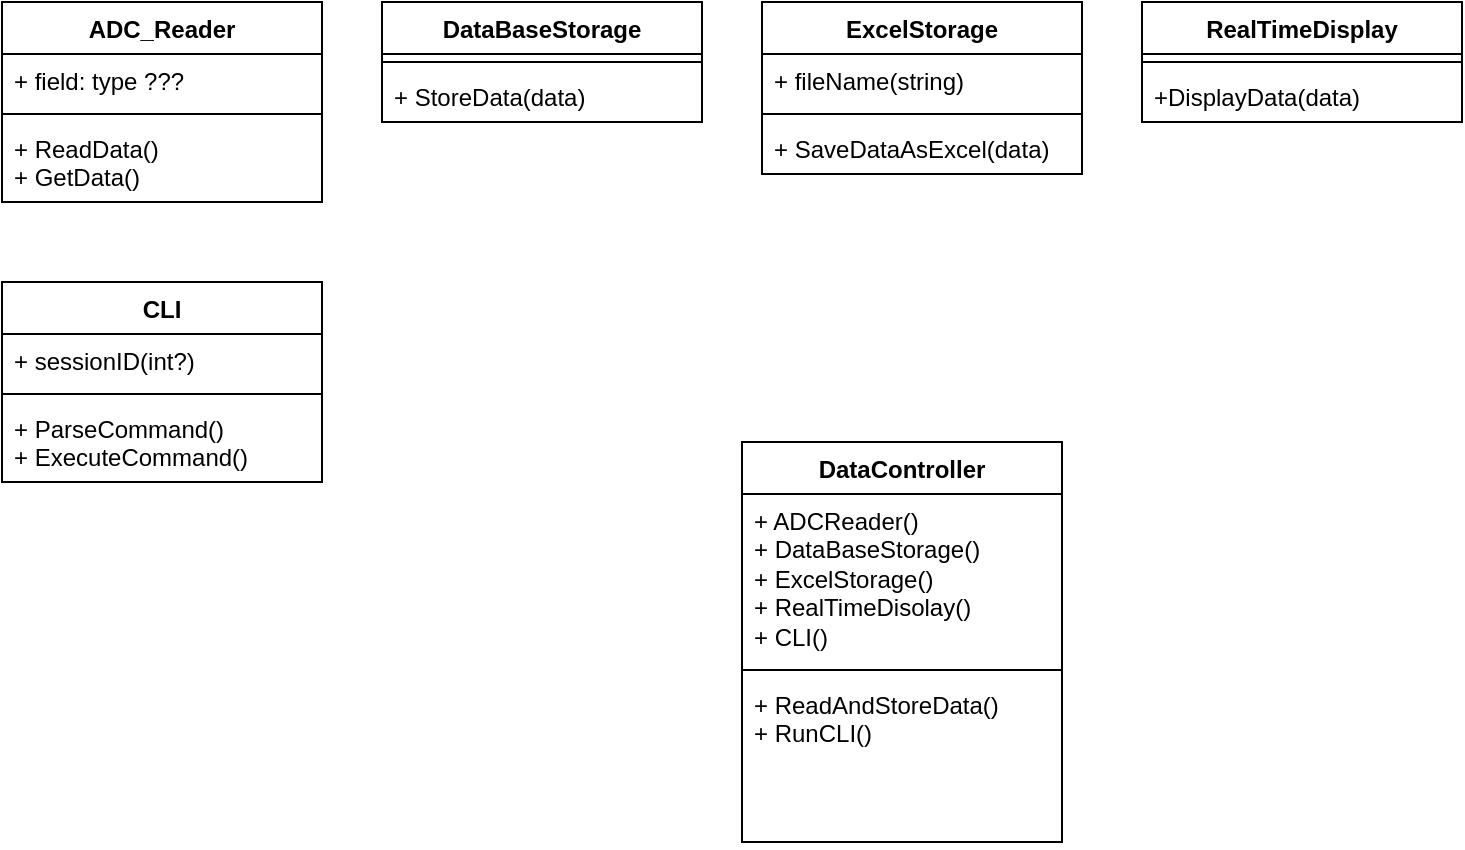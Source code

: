 <mxfile version="21.1.5" type="github">
  <diagram name="Page-1" id="5d7acffa-a066-3a61-03fe-96351882024d">
    <mxGraphModel dx="1050" dy="581" grid="1" gridSize="10" guides="1" tooltips="1" connect="1" arrows="1" fold="1" page="1" pageScale="1" pageWidth="1100" pageHeight="850" background="#ffffff" math="0" shadow="0">
      <root>
        <mxCell id="0" />
        <mxCell id="1" parent="0" />
        <mxCell id="0Bw3tqqXBbQO88dQJ8SM-34" value="ADC_Reader" style="swimlane;fontStyle=1;align=center;verticalAlign=top;childLayout=stackLayout;horizontal=1;startSize=26;horizontalStack=0;resizeParent=1;resizeParentMax=0;resizeLast=0;collapsible=1;marginBottom=0;whiteSpace=wrap;html=1;" vertex="1" parent="1">
          <mxGeometry x="90" y="260" width="160" height="100" as="geometry" />
        </mxCell>
        <mxCell id="0Bw3tqqXBbQO88dQJ8SM-35" value="+ field: type ???" style="text;strokeColor=none;fillColor=none;align=left;verticalAlign=top;spacingLeft=4;spacingRight=4;overflow=hidden;rotatable=0;points=[[0,0.5],[1,0.5]];portConstraint=eastwest;whiteSpace=wrap;html=1;" vertex="1" parent="0Bw3tqqXBbQO88dQJ8SM-34">
          <mxGeometry y="26" width="160" height="26" as="geometry" />
        </mxCell>
        <mxCell id="0Bw3tqqXBbQO88dQJ8SM-36" value="" style="line;strokeWidth=1;fillColor=none;align=left;verticalAlign=middle;spacingTop=-1;spacingLeft=3;spacingRight=3;rotatable=0;labelPosition=right;points=[];portConstraint=eastwest;strokeColor=inherit;" vertex="1" parent="0Bw3tqqXBbQO88dQJ8SM-34">
          <mxGeometry y="52" width="160" height="8" as="geometry" />
        </mxCell>
        <mxCell id="0Bw3tqqXBbQO88dQJ8SM-37" value="+ ReadData()&lt;br&gt;+ GetData()" style="text;strokeColor=none;fillColor=none;align=left;verticalAlign=top;spacingLeft=4;spacingRight=4;overflow=hidden;rotatable=0;points=[[0,0.5],[1,0.5]];portConstraint=eastwest;whiteSpace=wrap;html=1;" vertex="1" parent="0Bw3tqqXBbQO88dQJ8SM-34">
          <mxGeometry y="60" width="160" height="40" as="geometry" />
        </mxCell>
        <mxCell id="0Bw3tqqXBbQO88dQJ8SM-38" value="DataBaseStorage" style="swimlane;fontStyle=1;align=center;verticalAlign=top;childLayout=stackLayout;horizontal=1;startSize=26;horizontalStack=0;resizeParent=1;resizeParentMax=0;resizeLast=0;collapsible=1;marginBottom=0;whiteSpace=wrap;html=1;" vertex="1" parent="1">
          <mxGeometry x="280" y="260" width="160" height="60" as="geometry" />
        </mxCell>
        <mxCell id="0Bw3tqqXBbQO88dQJ8SM-40" value="" style="line;strokeWidth=1;fillColor=none;align=left;verticalAlign=middle;spacingTop=-1;spacingLeft=3;spacingRight=3;rotatable=0;labelPosition=right;points=[];portConstraint=eastwest;strokeColor=inherit;" vertex="1" parent="0Bw3tqqXBbQO88dQJ8SM-38">
          <mxGeometry y="26" width="160" height="8" as="geometry" />
        </mxCell>
        <mxCell id="0Bw3tqqXBbQO88dQJ8SM-41" value="+ StoreData(data)" style="text;strokeColor=none;fillColor=none;align=left;verticalAlign=top;spacingLeft=4;spacingRight=4;overflow=hidden;rotatable=0;points=[[0,0.5],[1,0.5]];portConstraint=eastwest;whiteSpace=wrap;html=1;" vertex="1" parent="0Bw3tqqXBbQO88dQJ8SM-38">
          <mxGeometry y="34" width="160" height="26" as="geometry" />
        </mxCell>
        <mxCell id="0Bw3tqqXBbQO88dQJ8SM-42" value="ExcelStorage" style="swimlane;fontStyle=1;align=center;verticalAlign=top;childLayout=stackLayout;horizontal=1;startSize=26;horizontalStack=0;resizeParent=1;resizeParentMax=0;resizeLast=0;collapsible=1;marginBottom=0;whiteSpace=wrap;html=1;" vertex="1" parent="1">
          <mxGeometry x="470" y="260" width="160" height="86" as="geometry" />
        </mxCell>
        <mxCell id="0Bw3tqqXBbQO88dQJ8SM-43" value="+ fileName(string)" style="text;strokeColor=none;fillColor=none;align=left;verticalAlign=top;spacingLeft=4;spacingRight=4;overflow=hidden;rotatable=0;points=[[0,0.5],[1,0.5]];portConstraint=eastwest;whiteSpace=wrap;html=1;" vertex="1" parent="0Bw3tqqXBbQO88dQJ8SM-42">
          <mxGeometry y="26" width="160" height="26" as="geometry" />
        </mxCell>
        <mxCell id="0Bw3tqqXBbQO88dQJ8SM-44" value="" style="line;strokeWidth=1;fillColor=none;align=left;verticalAlign=middle;spacingTop=-1;spacingLeft=3;spacingRight=3;rotatable=0;labelPosition=right;points=[];portConstraint=eastwest;strokeColor=inherit;" vertex="1" parent="0Bw3tqqXBbQO88dQJ8SM-42">
          <mxGeometry y="52" width="160" height="8" as="geometry" />
        </mxCell>
        <mxCell id="0Bw3tqqXBbQO88dQJ8SM-45" value="+ SaveDataAsExcel(data)" style="text;strokeColor=none;fillColor=none;align=left;verticalAlign=top;spacingLeft=4;spacingRight=4;overflow=hidden;rotatable=0;points=[[0,0.5],[1,0.5]];portConstraint=eastwest;whiteSpace=wrap;html=1;" vertex="1" parent="0Bw3tqqXBbQO88dQJ8SM-42">
          <mxGeometry y="60" width="160" height="26" as="geometry" />
        </mxCell>
        <mxCell id="0Bw3tqqXBbQO88dQJ8SM-46" value="RealTimeDisplay" style="swimlane;fontStyle=1;align=center;verticalAlign=top;childLayout=stackLayout;horizontal=1;startSize=26;horizontalStack=0;resizeParent=1;resizeParentMax=0;resizeLast=0;collapsible=1;marginBottom=0;whiteSpace=wrap;html=1;" vertex="1" parent="1">
          <mxGeometry x="660" y="260" width="160" height="60" as="geometry" />
        </mxCell>
        <mxCell id="0Bw3tqqXBbQO88dQJ8SM-48" value="" style="line;strokeWidth=1;fillColor=none;align=left;verticalAlign=middle;spacingTop=-1;spacingLeft=3;spacingRight=3;rotatable=0;labelPosition=right;points=[];portConstraint=eastwest;strokeColor=inherit;" vertex="1" parent="0Bw3tqqXBbQO88dQJ8SM-46">
          <mxGeometry y="26" width="160" height="8" as="geometry" />
        </mxCell>
        <mxCell id="0Bw3tqqXBbQO88dQJ8SM-49" value="+DisplayData(data)" style="text;strokeColor=none;fillColor=none;align=left;verticalAlign=top;spacingLeft=4;spacingRight=4;overflow=hidden;rotatable=0;points=[[0,0.5],[1,0.5]];portConstraint=eastwest;whiteSpace=wrap;html=1;" vertex="1" parent="0Bw3tqqXBbQO88dQJ8SM-46">
          <mxGeometry y="34" width="160" height="26" as="geometry" />
        </mxCell>
        <mxCell id="0Bw3tqqXBbQO88dQJ8SM-50" value="CLI" style="swimlane;fontStyle=1;align=center;verticalAlign=top;childLayout=stackLayout;horizontal=1;startSize=26;horizontalStack=0;resizeParent=1;resizeParentMax=0;resizeLast=0;collapsible=1;marginBottom=0;whiteSpace=wrap;html=1;" vertex="1" parent="1">
          <mxGeometry x="90" y="400" width="160" height="100" as="geometry" />
        </mxCell>
        <mxCell id="0Bw3tqqXBbQO88dQJ8SM-51" value="+ sessionID(int?)" style="text;strokeColor=none;fillColor=none;align=left;verticalAlign=top;spacingLeft=4;spacingRight=4;overflow=hidden;rotatable=0;points=[[0,0.5],[1,0.5]];portConstraint=eastwest;whiteSpace=wrap;html=1;" vertex="1" parent="0Bw3tqqXBbQO88dQJ8SM-50">
          <mxGeometry y="26" width="160" height="26" as="geometry" />
        </mxCell>
        <mxCell id="0Bw3tqqXBbQO88dQJ8SM-52" value="" style="line;strokeWidth=1;fillColor=none;align=left;verticalAlign=middle;spacingTop=-1;spacingLeft=3;spacingRight=3;rotatable=0;labelPosition=right;points=[];portConstraint=eastwest;strokeColor=inherit;" vertex="1" parent="0Bw3tqqXBbQO88dQJ8SM-50">
          <mxGeometry y="52" width="160" height="8" as="geometry" />
        </mxCell>
        <mxCell id="0Bw3tqqXBbQO88dQJ8SM-53" value="+ ParseCommand()&lt;br&gt;+ ExecuteCommand()" style="text;strokeColor=none;fillColor=none;align=left;verticalAlign=top;spacingLeft=4;spacingRight=4;overflow=hidden;rotatable=0;points=[[0,0.5],[1,0.5]];portConstraint=eastwest;whiteSpace=wrap;html=1;" vertex="1" parent="0Bw3tqqXBbQO88dQJ8SM-50">
          <mxGeometry y="60" width="160" height="40" as="geometry" />
        </mxCell>
        <mxCell id="0Bw3tqqXBbQO88dQJ8SM-54" value="DataController" style="swimlane;fontStyle=1;align=center;verticalAlign=top;childLayout=stackLayout;horizontal=1;startSize=26;horizontalStack=0;resizeParent=1;resizeParentMax=0;resizeLast=0;collapsible=1;marginBottom=0;whiteSpace=wrap;html=1;" vertex="1" parent="1">
          <mxGeometry x="460" y="480" width="160" height="200" as="geometry" />
        </mxCell>
        <mxCell id="0Bw3tqqXBbQO88dQJ8SM-55" value="+ ADCReader()&lt;br&gt;+ DataBaseStorage()&lt;br&gt;+ ExcelStorage()&lt;br&gt;+ RealTimeDisolay()&lt;br&gt;+ CLI()" style="text;strokeColor=none;fillColor=none;align=left;verticalAlign=top;spacingLeft=4;spacingRight=4;overflow=hidden;rotatable=0;points=[[0,0.5],[1,0.5]];portConstraint=eastwest;whiteSpace=wrap;html=1;" vertex="1" parent="0Bw3tqqXBbQO88dQJ8SM-54">
          <mxGeometry y="26" width="160" height="84" as="geometry" />
        </mxCell>
        <mxCell id="0Bw3tqqXBbQO88dQJ8SM-56" value="" style="line;strokeWidth=1;fillColor=none;align=left;verticalAlign=middle;spacingTop=-1;spacingLeft=3;spacingRight=3;rotatable=0;labelPosition=right;points=[];portConstraint=eastwest;strokeColor=inherit;" vertex="1" parent="0Bw3tqqXBbQO88dQJ8SM-54">
          <mxGeometry y="110" width="160" height="8" as="geometry" />
        </mxCell>
        <mxCell id="0Bw3tqqXBbQO88dQJ8SM-57" value="+ ReadAndStoreData()&lt;br&gt;+ RunCLI()" style="text;strokeColor=none;fillColor=none;align=left;verticalAlign=top;spacingLeft=4;spacingRight=4;overflow=hidden;rotatable=0;points=[[0,0.5],[1,0.5]];portConstraint=eastwest;whiteSpace=wrap;html=1;" vertex="1" parent="0Bw3tqqXBbQO88dQJ8SM-54">
          <mxGeometry y="118" width="160" height="82" as="geometry" />
        </mxCell>
      </root>
    </mxGraphModel>
  </diagram>
</mxfile>
